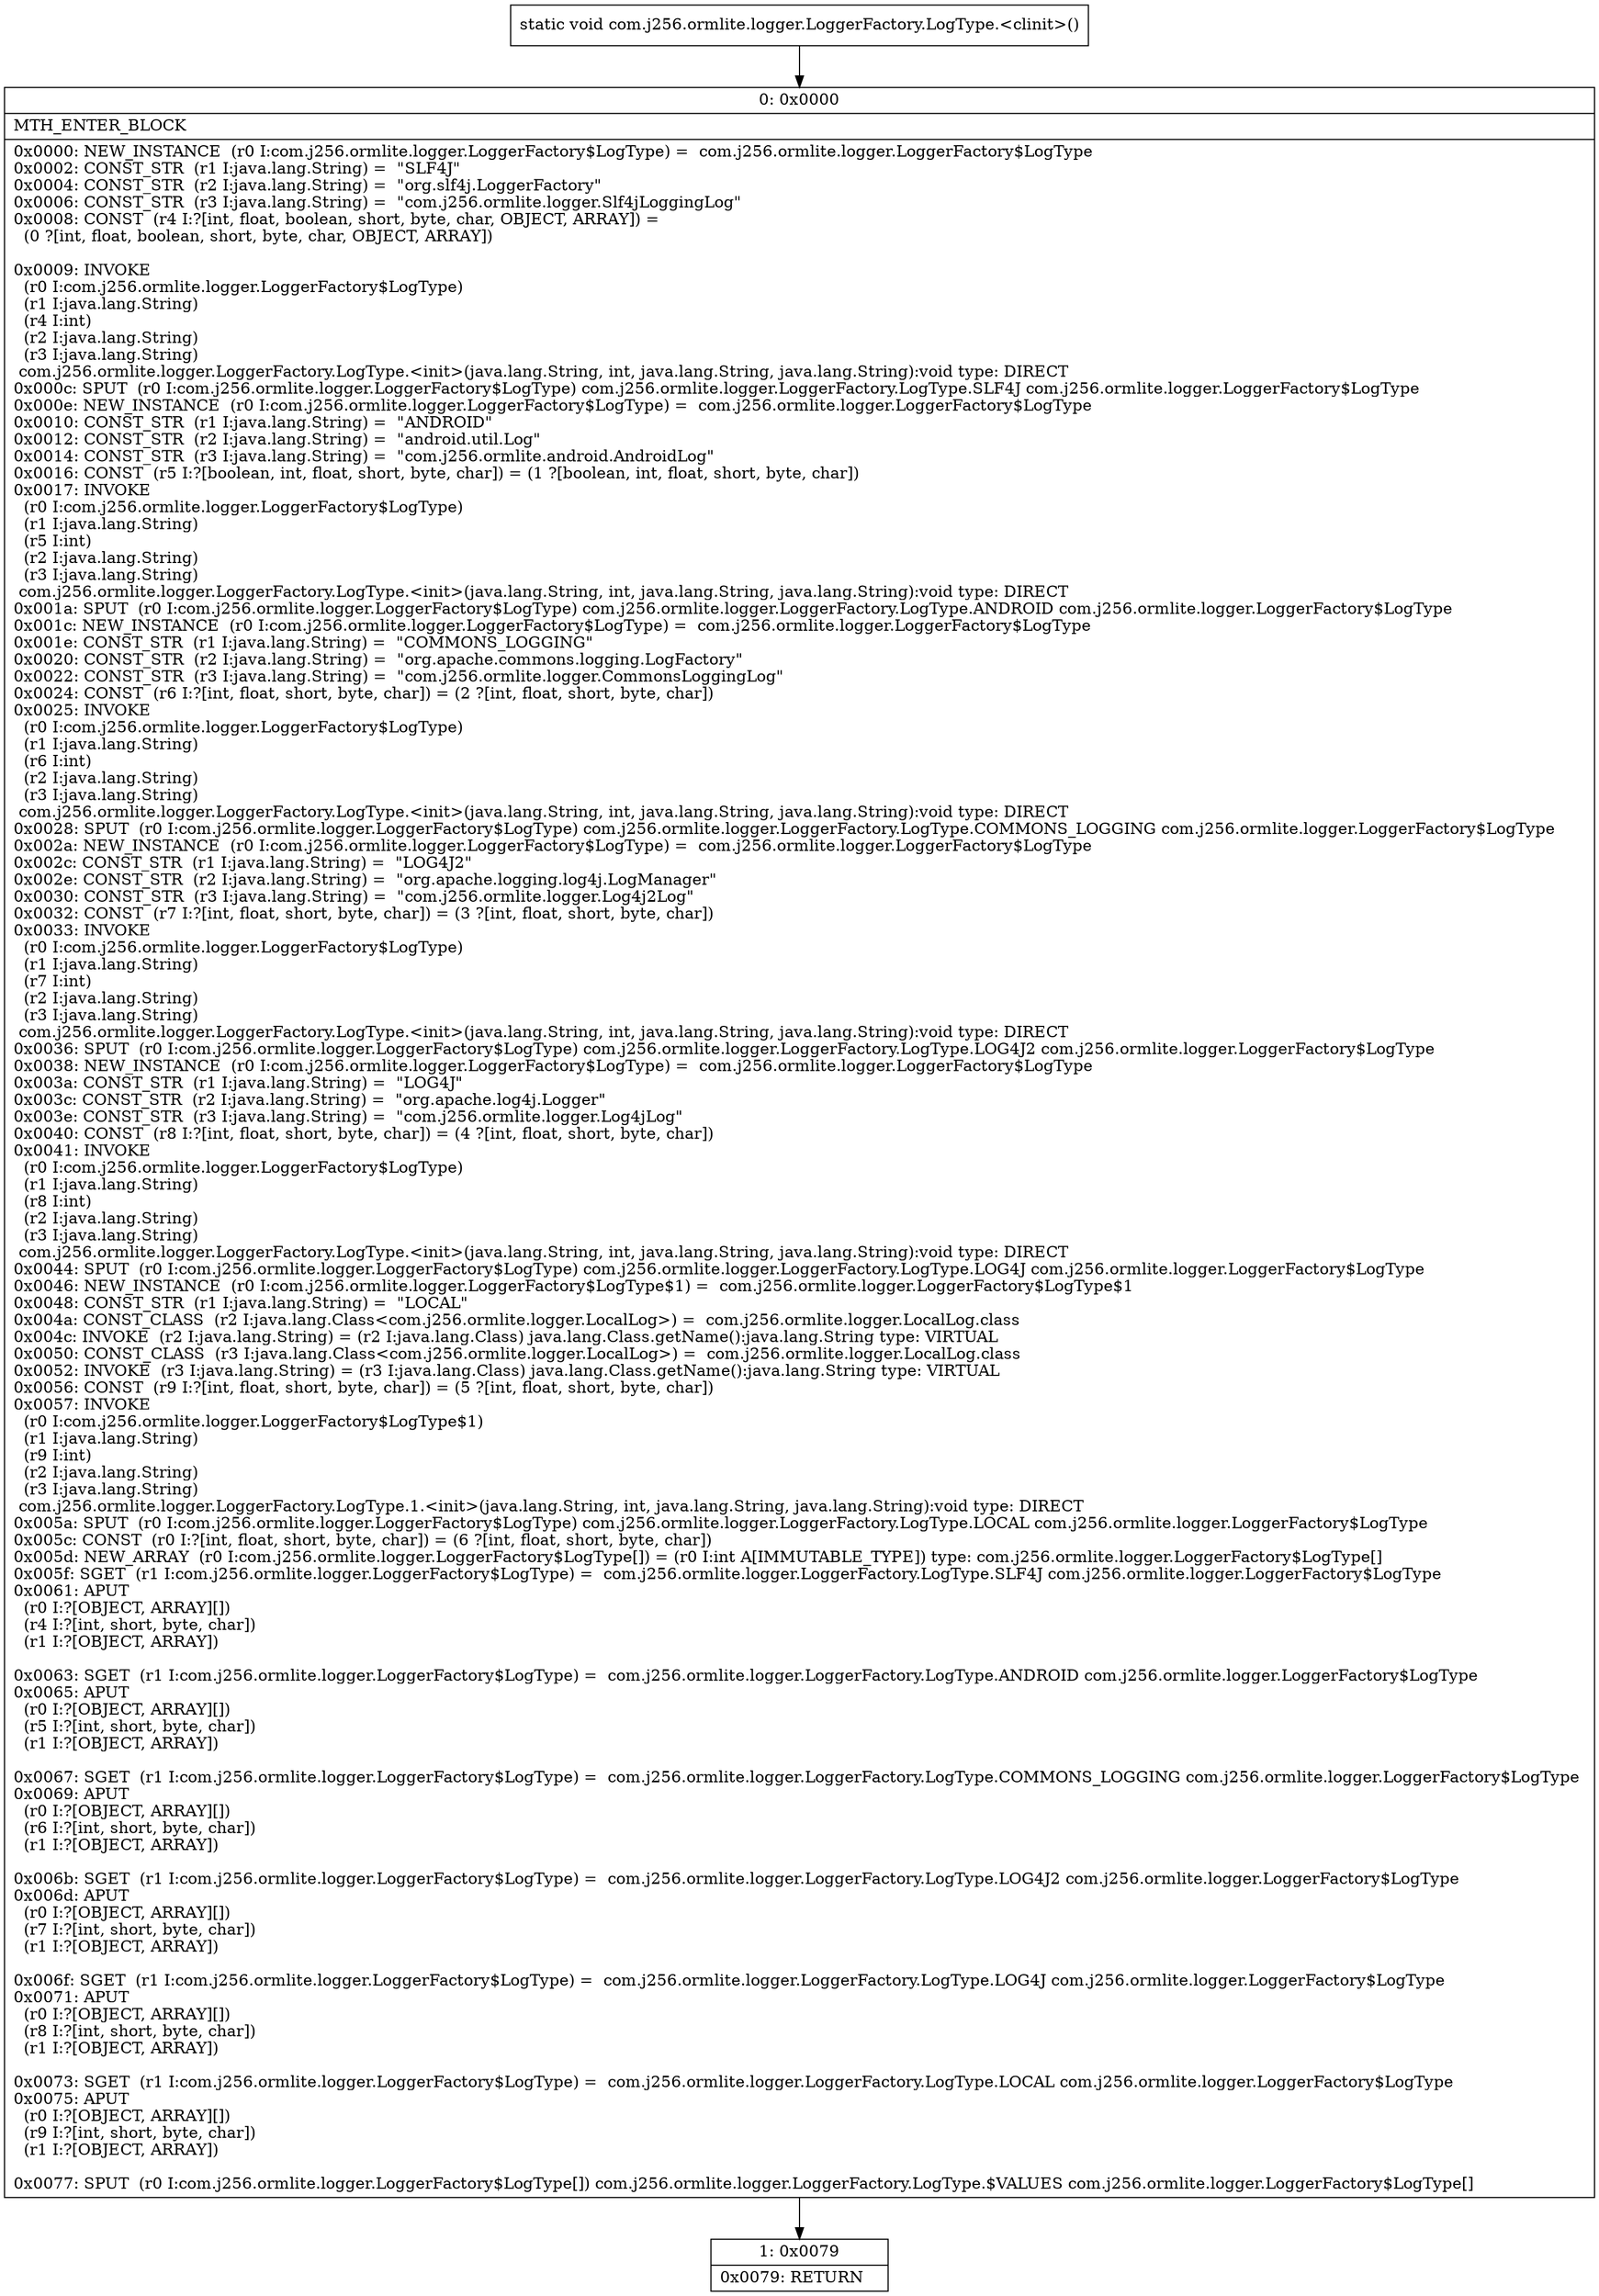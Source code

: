 digraph "CFG forcom.j256.ormlite.logger.LoggerFactory.LogType.\<clinit\>()V" {
Node_0 [shape=record,label="{0\:\ 0x0000|MTH_ENTER_BLOCK\l|0x0000: NEW_INSTANCE  (r0 I:com.j256.ormlite.logger.LoggerFactory$LogType) =  com.j256.ormlite.logger.LoggerFactory$LogType \l0x0002: CONST_STR  (r1 I:java.lang.String) =  \"SLF4J\" \l0x0004: CONST_STR  (r2 I:java.lang.String) =  \"org.slf4j.LoggerFactory\" \l0x0006: CONST_STR  (r3 I:java.lang.String) =  \"com.j256.ormlite.logger.Slf4jLoggingLog\" \l0x0008: CONST  (r4 I:?[int, float, boolean, short, byte, char, OBJECT, ARRAY]) = \l  (0 ?[int, float, boolean, short, byte, char, OBJECT, ARRAY])\l \l0x0009: INVOKE  \l  (r0 I:com.j256.ormlite.logger.LoggerFactory$LogType)\l  (r1 I:java.lang.String)\l  (r4 I:int)\l  (r2 I:java.lang.String)\l  (r3 I:java.lang.String)\l com.j256.ormlite.logger.LoggerFactory.LogType.\<init\>(java.lang.String, int, java.lang.String, java.lang.String):void type: DIRECT \l0x000c: SPUT  (r0 I:com.j256.ormlite.logger.LoggerFactory$LogType) com.j256.ormlite.logger.LoggerFactory.LogType.SLF4J com.j256.ormlite.logger.LoggerFactory$LogType \l0x000e: NEW_INSTANCE  (r0 I:com.j256.ormlite.logger.LoggerFactory$LogType) =  com.j256.ormlite.logger.LoggerFactory$LogType \l0x0010: CONST_STR  (r1 I:java.lang.String) =  \"ANDROID\" \l0x0012: CONST_STR  (r2 I:java.lang.String) =  \"android.util.Log\" \l0x0014: CONST_STR  (r3 I:java.lang.String) =  \"com.j256.ormlite.android.AndroidLog\" \l0x0016: CONST  (r5 I:?[boolean, int, float, short, byte, char]) = (1 ?[boolean, int, float, short, byte, char]) \l0x0017: INVOKE  \l  (r0 I:com.j256.ormlite.logger.LoggerFactory$LogType)\l  (r1 I:java.lang.String)\l  (r5 I:int)\l  (r2 I:java.lang.String)\l  (r3 I:java.lang.String)\l com.j256.ormlite.logger.LoggerFactory.LogType.\<init\>(java.lang.String, int, java.lang.String, java.lang.String):void type: DIRECT \l0x001a: SPUT  (r0 I:com.j256.ormlite.logger.LoggerFactory$LogType) com.j256.ormlite.logger.LoggerFactory.LogType.ANDROID com.j256.ormlite.logger.LoggerFactory$LogType \l0x001c: NEW_INSTANCE  (r0 I:com.j256.ormlite.logger.LoggerFactory$LogType) =  com.j256.ormlite.logger.LoggerFactory$LogType \l0x001e: CONST_STR  (r1 I:java.lang.String) =  \"COMMONS_LOGGING\" \l0x0020: CONST_STR  (r2 I:java.lang.String) =  \"org.apache.commons.logging.LogFactory\" \l0x0022: CONST_STR  (r3 I:java.lang.String) =  \"com.j256.ormlite.logger.CommonsLoggingLog\" \l0x0024: CONST  (r6 I:?[int, float, short, byte, char]) = (2 ?[int, float, short, byte, char]) \l0x0025: INVOKE  \l  (r0 I:com.j256.ormlite.logger.LoggerFactory$LogType)\l  (r1 I:java.lang.String)\l  (r6 I:int)\l  (r2 I:java.lang.String)\l  (r3 I:java.lang.String)\l com.j256.ormlite.logger.LoggerFactory.LogType.\<init\>(java.lang.String, int, java.lang.String, java.lang.String):void type: DIRECT \l0x0028: SPUT  (r0 I:com.j256.ormlite.logger.LoggerFactory$LogType) com.j256.ormlite.logger.LoggerFactory.LogType.COMMONS_LOGGING com.j256.ormlite.logger.LoggerFactory$LogType \l0x002a: NEW_INSTANCE  (r0 I:com.j256.ormlite.logger.LoggerFactory$LogType) =  com.j256.ormlite.logger.LoggerFactory$LogType \l0x002c: CONST_STR  (r1 I:java.lang.String) =  \"LOG4J2\" \l0x002e: CONST_STR  (r2 I:java.lang.String) =  \"org.apache.logging.log4j.LogManager\" \l0x0030: CONST_STR  (r3 I:java.lang.String) =  \"com.j256.ormlite.logger.Log4j2Log\" \l0x0032: CONST  (r7 I:?[int, float, short, byte, char]) = (3 ?[int, float, short, byte, char]) \l0x0033: INVOKE  \l  (r0 I:com.j256.ormlite.logger.LoggerFactory$LogType)\l  (r1 I:java.lang.String)\l  (r7 I:int)\l  (r2 I:java.lang.String)\l  (r3 I:java.lang.String)\l com.j256.ormlite.logger.LoggerFactory.LogType.\<init\>(java.lang.String, int, java.lang.String, java.lang.String):void type: DIRECT \l0x0036: SPUT  (r0 I:com.j256.ormlite.logger.LoggerFactory$LogType) com.j256.ormlite.logger.LoggerFactory.LogType.LOG4J2 com.j256.ormlite.logger.LoggerFactory$LogType \l0x0038: NEW_INSTANCE  (r0 I:com.j256.ormlite.logger.LoggerFactory$LogType) =  com.j256.ormlite.logger.LoggerFactory$LogType \l0x003a: CONST_STR  (r1 I:java.lang.String) =  \"LOG4J\" \l0x003c: CONST_STR  (r2 I:java.lang.String) =  \"org.apache.log4j.Logger\" \l0x003e: CONST_STR  (r3 I:java.lang.String) =  \"com.j256.ormlite.logger.Log4jLog\" \l0x0040: CONST  (r8 I:?[int, float, short, byte, char]) = (4 ?[int, float, short, byte, char]) \l0x0041: INVOKE  \l  (r0 I:com.j256.ormlite.logger.LoggerFactory$LogType)\l  (r1 I:java.lang.String)\l  (r8 I:int)\l  (r2 I:java.lang.String)\l  (r3 I:java.lang.String)\l com.j256.ormlite.logger.LoggerFactory.LogType.\<init\>(java.lang.String, int, java.lang.String, java.lang.String):void type: DIRECT \l0x0044: SPUT  (r0 I:com.j256.ormlite.logger.LoggerFactory$LogType) com.j256.ormlite.logger.LoggerFactory.LogType.LOG4J com.j256.ormlite.logger.LoggerFactory$LogType \l0x0046: NEW_INSTANCE  (r0 I:com.j256.ormlite.logger.LoggerFactory$LogType$1) =  com.j256.ormlite.logger.LoggerFactory$LogType$1 \l0x0048: CONST_STR  (r1 I:java.lang.String) =  \"LOCAL\" \l0x004a: CONST_CLASS  (r2 I:java.lang.Class\<com.j256.ormlite.logger.LocalLog\>) =  com.j256.ormlite.logger.LocalLog.class \l0x004c: INVOKE  (r2 I:java.lang.String) = (r2 I:java.lang.Class) java.lang.Class.getName():java.lang.String type: VIRTUAL \l0x0050: CONST_CLASS  (r3 I:java.lang.Class\<com.j256.ormlite.logger.LocalLog\>) =  com.j256.ormlite.logger.LocalLog.class \l0x0052: INVOKE  (r3 I:java.lang.String) = (r3 I:java.lang.Class) java.lang.Class.getName():java.lang.String type: VIRTUAL \l0x0056: CONST  (r9 I:?[int, float, short, byte, char]) = (5 ?[int, float, short, byte, char]) \l0x0057: INVOKE  \l  (r0 I:com.j256.ormlite.logger.LoggerFactory$LogType$1)\l  (r1 I:java.lang.String)\l  (r9 I:int)\l  (r2 I:java.lang.String)\l  (r3 I:java.lang.String)\l com.j256.ormlite.logger.LoggerFactory.LogType.1.\<init\>(java.lang.String, int, java.lang.String, java.lang.String):void type: DIRECT \l0x005a: SPUT  (r0 I:com.j256.ormlite.logger.LoggerFactory$LogType) com.j256.ormlite.logger.LoggerFactory.LogType.LOCAL com.j256.ormlite.logger.LoggerFactory$LogType \l0x005c: CONST  (r0 I:?[int, float, short, byte, char]) = (6 ?[int, float, short, byte, char]) \l0x005d: NEW_ARRAY  (r0 I:com.j256.ormlite.logger.LoggerFactory$LogType[]) = (r0 I:int A[IMMUTABLE_TYPE]) type: com.j256.ormlite.logger.LoggerFactory$LogType[] \l0x005f: SGET  (r1 I:com.j256.ormlite.logger.LoggerFactory$LogType) =  com.j256.ormlite.logger.LoggerFactory.LogType.SLF4J com.j256.ormlite.logger.LoggerFactory$LogType \l0x0061: APUT  \l  (r0 I:?[OBJECT, ARRAY][])\l  (r4 I:?[int, short, byte, char])\l  (r1 I:?[OBJECT, ARRAY])\l \l0x0063: SGET  (r1 I:com.j256.ormlite.logger.LoggerFactory$LogType) =  com.j256.ormlite.logger.LoggerFactory.LogType.ANDROID com.j256.ormlite.logger.LoggerFactory$LogType \l0x0065: APUT  \l  (r0 I:?[OBJECT, ARRAY][])\l  (r5 I:?[int, short, byte, char])\l  (r1 I:?[OBJECT, ARRAY])\l \l0x0067: SGET  (r1 I:com.j256.ormlite.logger.LoggerFactory$LogType) =  com.j256.ormlite.logger.LoggerFactory.LogType.COMMONS_LOGGING com.j256.ormlite.logger.LoggerFactory$LogType \l0x0069: APUT  \l  (r0 I:?[OBJECT, ARRAY][])\l  (r6 I:?[int, short, byte, char])\l  (r1 I:?[OBJECT, ARRAY])\l \l0x006b: SGET  (r1 I:com.j256.ormlite.logger.LoggerFactory$LogType) =  com.j256.ormlite.logger.LoggerFactory.LogType.LOG4J2 com.j256.ormlite.logger.LoggerFactory$LogType \l0x006d: APUT  \l  (r0 I:?[OBJECT, ARRAY][])\l  (r7 I:?[int, short, byte, char])\l  (r1 I:?[OBJECT, ARRAY])\l \l0x006f: SGET  (r1 I:com.j256.ormlite.logger.LoggerFactory$LogType) =  com.j256.ormlite.logger.LoggerFactory.LogType.LOG4J com.j256.ormlite.logger.LoggerFactory$LogType \l0x0071: APUT  \l  (r0 I:?[OBJECT, ARRAY][])\l  (r8 I:?[int, short, byte, char])\l  (r1 I:?[OBJECT, ARRAY])\l \l0x0073: SGET  (r1 I:com.j256.ormlite.logger.LoggerFactory$LogType) =  com.j256.ormlite.logger.LoggerFactory.LogType.LOCAL com.j256.ormlite.logger.LoggerFactory$LogType \l0x0075: APUT  \l  (r0 I:?[OBJECT, ARRAY][])\l  (r9 I:?[int, short, byte, char])\l  (r1 I:?[OBJECT, ARRAY])\l \l0x0077: SPUT  (r0 I:com.j256.ormlite.logger.LoggerFactory$LogType[]) com.j256.ormlite.logger.LoggerFactory.LogType.$VALUES com.j256.ormlite.logger.LoggerFactory$LogType[] \l}"];
Node_1 [shape=record,label="{1\:\ 0x0079|0x0079: RETURN   \l}"];
MethodNode[shape=record,label="{static void com.j256.ormlite.logger.LoggerFactory.LogType.\<clinit\>() }"];
MethodNode -> Node_0;
Node_0 -> Node_1;
}

